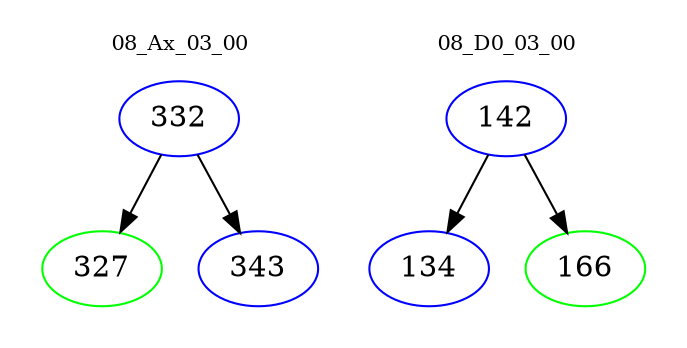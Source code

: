 digraph{
subgraph cluster_0 {
color = white
label = "08_Ax_03_00";
fontsize=10;
T0_332 [label="332", color="blue"]
T0_332 -> T0_327 [color="black"]
T0_327 [label="327", color="green"]
T0_332 -> T0_343 [color="black"]
T0_343 [label="343", color="blue"]
}
subgraph cluster_1 {
color = white
label = "08_D0_03_00";
fontsize=10;
T1_142 [label="142", color="blue"]
T1_142 -> T1_134 [color="black"]
T1_134 [label="134", color="blue"]
T1_142 -> T1_166 [color="black"]
T1_166 [label="166", color="green"]
}
}
